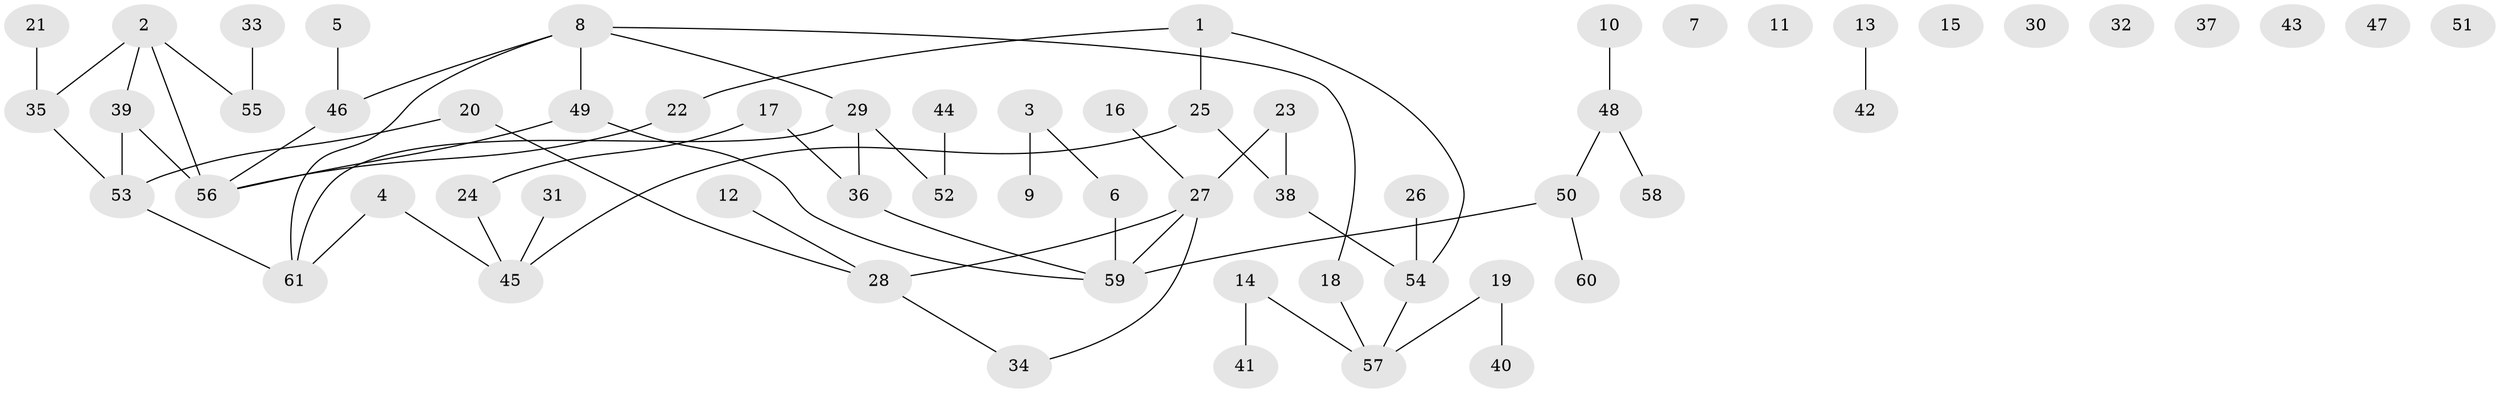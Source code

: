 // coarse degree distribution, {5: 0.09090909090909091, 7: 0.030303030303030304, 2: 0.36363636363636365, 1: 0.2727272727272727, 3: 0.09090909090909091, 4: 0.15151515151515152}
// Generated by graph-tools (version 1.1) at 2025/48/03/04/25 22:48:32]
// undirected, 61 vertices, 63 edges
graph export_dot {
  node [color=gray90,style=filled];
  1;
  2;
  3;
  4;
  5;
  6;
  7;
  8;
  9;
  10;
  11;
  12;
  13;
  14;
  15;
  16;
  17;
  18;
  19;
  20;
  21;
  22;
  23;
  24;
  25;
  26;
  27;
  28;
  29;
  30;
  31;
  32;
  33;
  34;
  35;
  36;
  37;
  38;
  39;
  40;
  41;
  42;
  43;
  44;
  45;
  46;
  47;
  48;
  49;
  50;
  51;
  52;
  53;
  54;
  55;
  56;
  57;
  58;
  59;
  60;
  61;
  1 -- 22;
  1 -- 25;
  1 -- 54;
  2 -- 35;
  2 -- 39;
  2 -- 55;
  2 -- 56;
  3 -- 6;
  3 -- 9;
  4 -- 45;
  4 -- 61;
  5 -- 46;
  6 -- 59;
  8 -- 18;
  8 -- 29;
  8 -- 46;
  8 -- 49;
  8 -- 61;
  10 -- 48;
  12 -- 28;
  13 -- 42;
  14 -- 41;
  14 -- 57;
  16 -- 27;
  17 -- 24;
  17 -- 36;
  18 -- 57;
  19 -- 40;
  19 -- 57;
  20 -- 28;
  20 -- 53;
  21 -- 35;
  22 -- 56;
  23 -- 27;
  23 -- 38;
  24 -- 45;
  25 -- 38;
  25 -- 45;
  26 -- 54;
  27 -- 28;
  27 -- 34;
  27 -- 59;
  28 -- 34;
  29 -- 36;
  29 -- 52;
  29 -- 61;
  31 -- 45;
  33 -- 55;
  35 -- 53;
  36 -- 59;
  38 -- 54;
  39 -- 53;
  39 -- 56;
  44 -- 52;
  46 -- 56;
  48 -- 50;
  48 -- 58;
  49 -- 56;
  49 -- 59;
  50 -- 59;
  50 -- 60;
  53 -- 61;
  54 -- 57;
}
